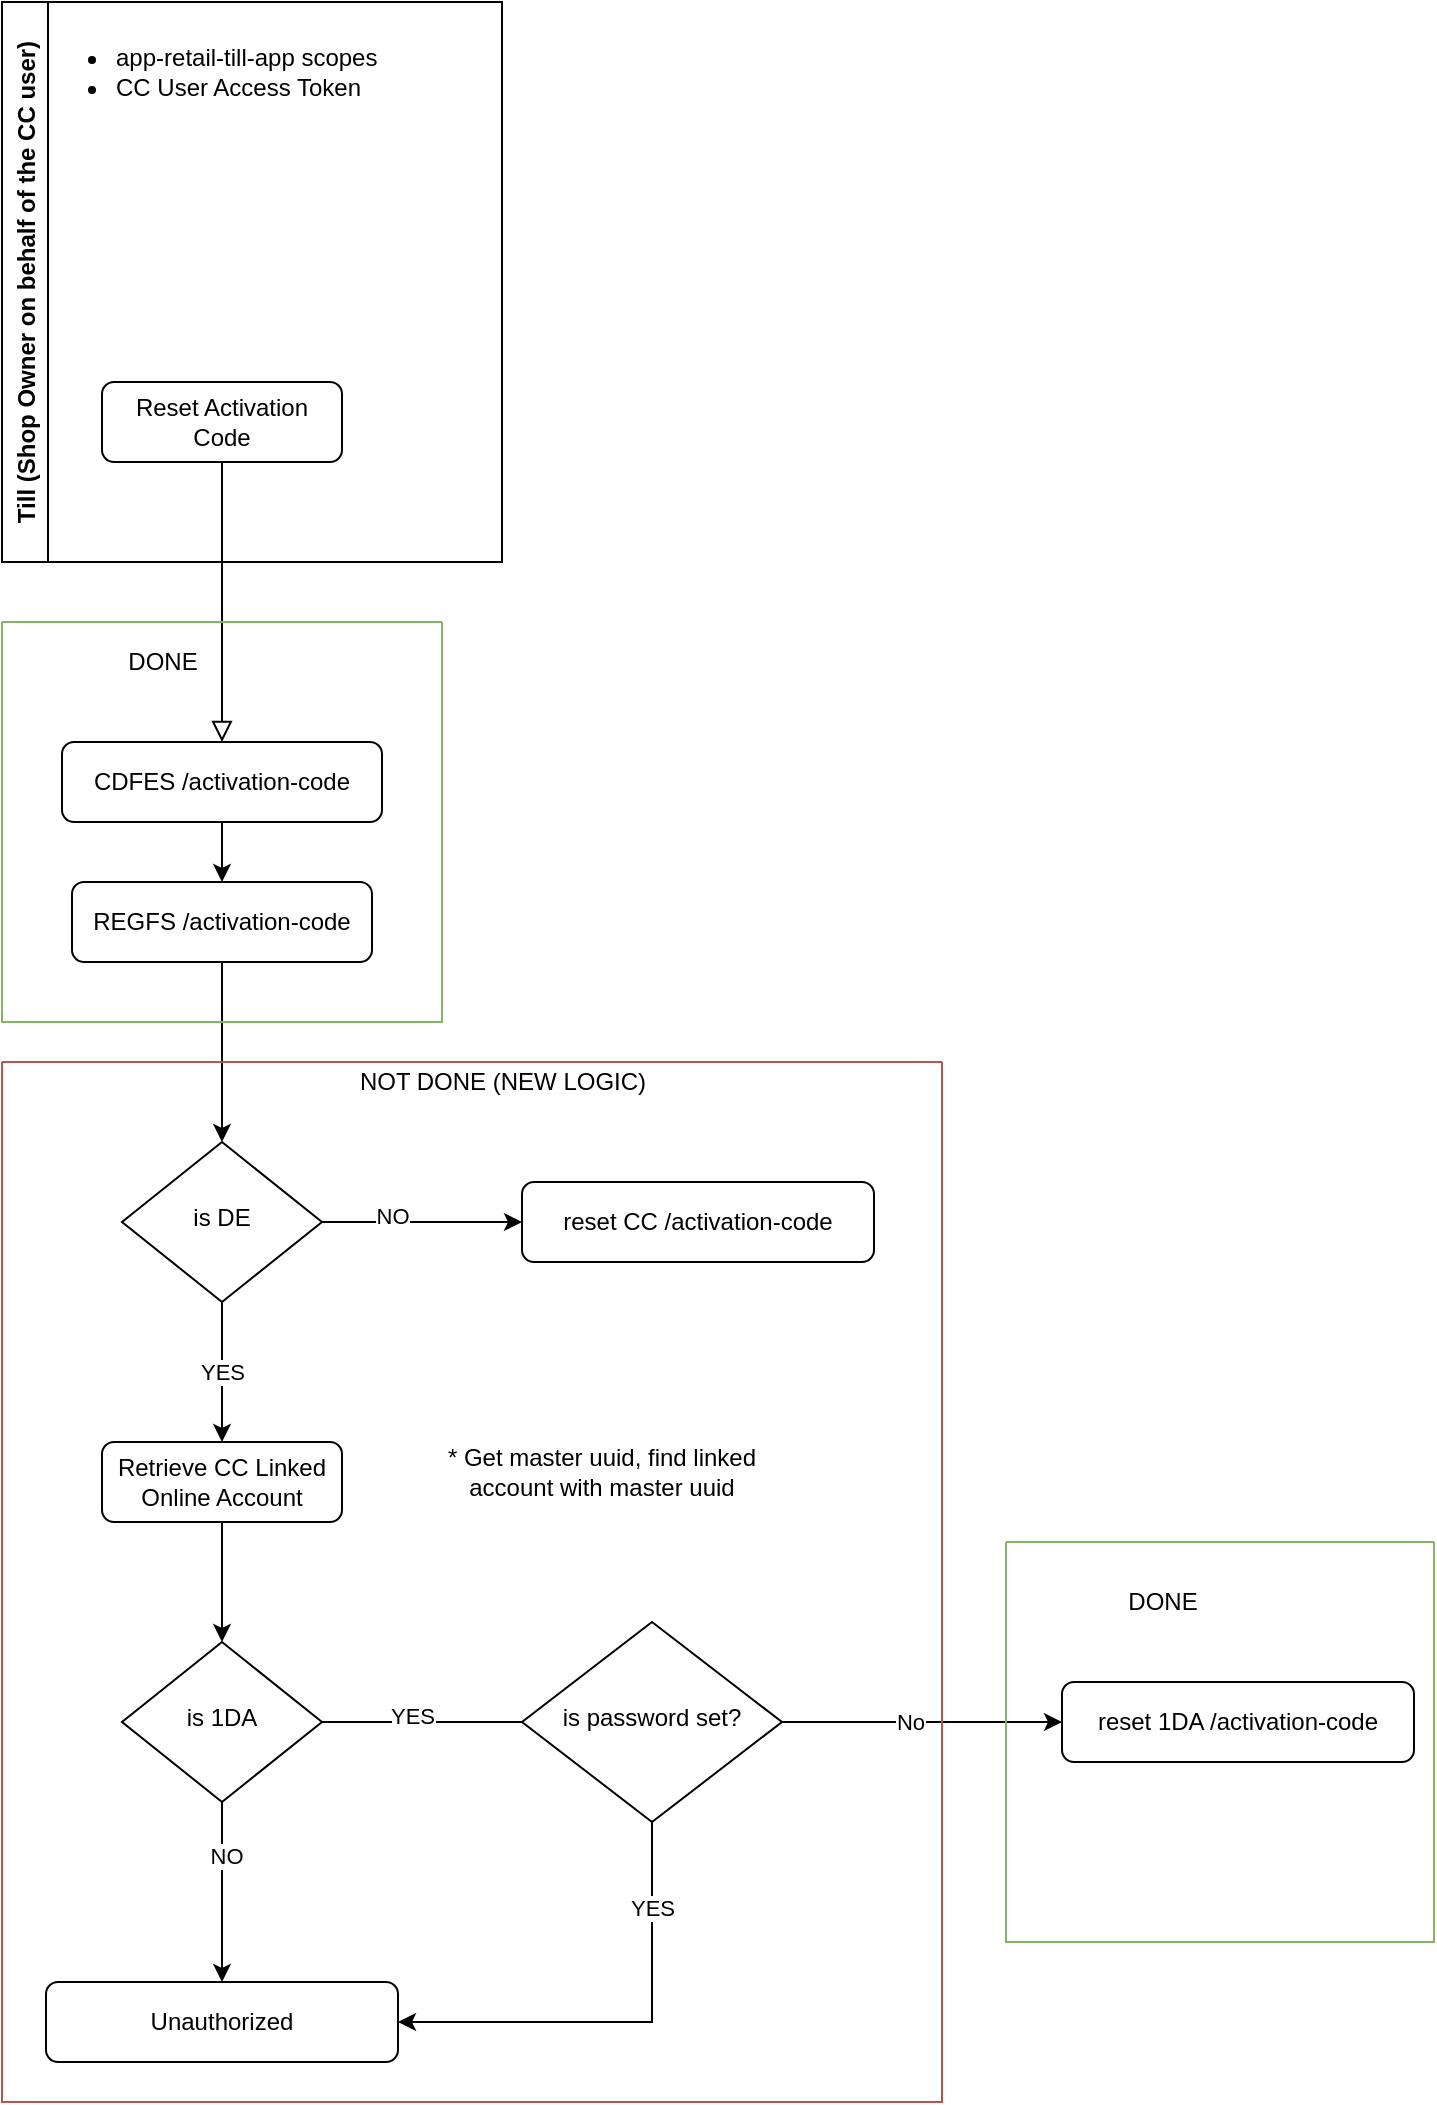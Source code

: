 <mxfile version="20.1.1" type="github">
  <diagram id="C5RBs43oDa-KdzZeNtuy" name="Page-1">
    <mxGraphModel dx="1234" dy="793" grid="1" gridSize="10" guides="1" tooltips="1" connect="1" arrows="1" fold="1" page="1" pageScale="1" pageWidth="827" pageHeight="1169" math="0" shadow="0">
      <root>
        <mxCell id="WIyWlLk6GJQsqaUBKTNV-0" />
        <mxCell id="WIyWlLk6GJQsqaUBKTNV-1" parent="WIyWlLk6GJQsqaUBKTNV-0" />
        <mxCell id="WIyWlLk6GJQsqaUBKTNV-2" value="" style="rounded=0;html=1;jettySize=auto;orthogonalLoop=1;fontSize=11;endArrow=block;endFill=0;endSize=8;strokeWidth=1;shadow=0;labelBackgroundColor=none;edgeStyle=orthogonalEdgeStyle;entryX=0.5;entryY=0;entryDx=0;entryDy=0;" parent="WIyWlLk6GJQsqaUBKTNV-1" source="WIyWlLk6GJQsqaUBKTNV-3" target="uQyaEm3ORcm0XCWfne_F-1" edge="1">
          <mxGeometry relative="1" as="geometry">
            <mxPoint x="171" y="360" as="targetPoint" />
          </mxGeometry>
        </mxCell>
        <mxCell id="uQyaEm3ORcm0XCWfne_F-12" style="edgeStyle=orthogonalEdgeStyle;rounded=0;orthogonalLoop=1;jettySize=auto;html=1;exitX=0.5;exitY=1;exitDx=0;exitDy=0;entryX=0.5;entryY=0;entryDx=0;entryDy=0;" edge="1" parent="WIyWlLk6GJQsqaUBKTNV-1" source="WIyWlLk6GJQsqaUBKTNV-7" target="uQyaEm3ORcm0XCWfne_F-8">
          <mxGeometry relative="1" as="geometry" />
        </mxCell>
        <mxCell id="WIyWlLk6GJQsqaUBKTNV-7" value="Retrieve CC Linked Online Account" style="rounded=1;whiteSpace=wrap;html=1;fontSize=12;glass=0;strokeWidth=1;shadow=0;" parent="WIyWlLk6GJQsqaUBKTNV-1" vertex="1">
          <mxGeometry x="111" y="730" width="120" height="40" as="geometry" />
        </mxCell>
        <mxCell id="uQyaEm3ORcm0XCWfne_F-6" style="edgeStyle=orthogonalEdgeStyle;rounded=0;orthogonalLoop=1;jettySize=auto;html=1;entryX=0;entryY=0.5;entryDx=0;entryDy=0;" edge="1" parent="WIyWlLk6GJQsqaUBKTNV-1" source="WIyWlLk6GJQsqaUBKTNV-10" target="WIyWlLk6GJQsqaUBKTNV-12">
          <mxGeometry relative="1" as="geometry" />
        </mxCell>
        <mxCell id="uQyaEm3ORcm0XCWfne_F-7" value="NO" style="edgeLabel;html=1;align=center;verticalAlign=middle;resizable=0;points=[];" vertex="1" connectable="0" parent="uQyaEm3ORcm0XCWfne_F-6">
          <mxGeometry x="-0.298" y="3" relative="1" as="geometry">
            <mxPoint as="offset" />
          </mxGeometry>
        </mxCell>
        <mxCell id="uQyaEm3ORcm0XCWfne_F-10" style="edgeStyle=orthogonalEdgeStyle;rounded=0;orthogonalLoop=1;jettySize=auto;html=1;exitX=0.5;exitY=1;exitDx=0;exitDy=0;" edge="1" parent="WIyWlLk6GJQsqaUBKTNV-1" source="WIyWlLk6GJQsqaUBKTNV-10" target="WIyWlLk6GJQsqaUBKTNV-7">
          <mxGeometry relative="1" as="geometry" />
        </mxCell>
        <mxCell id="uQyaEm3ORcm0XCWfne_F-20" value="YES" style="edgeLabel;html=1;align=center;verticalAlign=middle;resizable=0;points=[];" vertex="1" connectable="0" parent="uQyaEm3ORcm0XCWfne_F-10">
          <mxGeometry relative="1" as="geometry">
            <mxPoint as="offset" />
          </mxGeometry>
        </mxCell>
        <mxCell id="WIyWlLk6GJQsqaUBKTNV-10" value="is DE" style="rhombus;whiteSpace=wrap;html=1;shadow=0;fontFamily=Helvetica;fontSize=12;align=center;strokeWidth=1;spacing=6;spacingTop=-4;" parent="WIyWlLk6GJQsqaUBKTNV-1" vertex="1">
          <mxGeometry x="121" y="580" width="100" height="80" as="geometry" />
        </mxCell>
        <mxCell id="uQyaEm3ORcm0XCWfne_F-18" style="edgeStyle=orthogonalEdgeStyle;rounded=0;orthogonalLoop=1;jettySize=auto;html=1;exitX=0.5;exitY=1;exitDx=0;exitDy=0;entryX=0.5;entryY=0;entryDx=0;entryDy=0;" edge="1" parent="WIyWlLk6GJQsqaUBKTNV-1" source="WIyWlLk6GJQsqaUBKTNV-11" target="WIyWlLk6GJQsqaUBKTNV-10">
          <mxGeometry relative="1" as="geometry" />
        </mxCell>
        <mxCell id="uQyaEm3ORcm0XCWfne_F-0" value="Till (Shop Owner on behalf of the CC user)" style="swimlane;horizontal=0;" vertex="1" parent="WIyWlLk6GJQsqaUBKTNV-1">
          <mxGeometry x="61" y="10" width="250" height="280" as="geometry" />
        </mxCell>
        <mxCell id="WIyWlLk6GJQsqaUBKTNV-3" value="Reset Activation Code" style="rounded=1;whiteSpace=wrap;html=1;fontSize=12;glass=0;strokeWidth=1;shadow=0;" parent="uQyaEm3ORcm0XCWfne_F-0" vertex="1">
          <mxGeometry x="50" y="190" width="120" height="40" as="geometry" />
        </mxCell>
        <mxCell id="uQyaEm3ORcm0XCWfne_F-19" value="&lt;ul&gt;&lt;li style=&quot;&quot;&gt;app-retail-till-app scopes&lt;br&gt;&lt;/li&gt;&lt;li&gt;CC User Access Token&lt;/li&gt;&lt;/ul&gt;" style="text;html=1;align=left;verticalAlign=middle;resizable=0;points=[];autosize=1;strokeColor=none;fillColor=none;" vertex="1" parent="uQyaEm3ORcm0XCWfne_F-0">
          <mxGeometry x="15" width="190" height="70" as="geometry" />
        </mxCell>
        <mxCell id="uQyaEm3ORcm0XCWfne_F-13" style="edgeStyle=orthogonalEdgeStyle;rounded=0;orthogonalLoop=1;jettySize=auto;html=1;exitX=1;exitY=0.5;exitDx=0;exitDy=0;startArrow=none;" edge="1" parent="WIyWlLk6GJQsqaUBKTNV-1" source="uQyaEm3ORcm0XCWfne_F-22" target="uQyaEm3ORcm0XCWfne_F-11">
          <mxGeometry relative="1" as="geometry" />
        </mxCell>
        <mxCell id="uQyaEm3ORcm0XCWfne_F-25" value="No" style="edgeLabel;html=1;align=center;verticalAlign=middle;resizable=0;points=[];" vertex="1" connectable="0" parent="uQyaEm3ORcm0XCWfne_F-13">
          <mxGeometry x="-0.089" relative="1" as="geometry">
            <mxPoint as="offset" />
          </mxGeometry>
        </mxCell>
        <mxCell id="uQyaEm3ORcm0XCWfne_F-8" value="is 1DA" style="rhombus;whiteSpace=wrap;html=1;shadow=0;fontFamily=Helvetica;fontSize=12;align=center;strokeWidth=1;spacing=6;spacingTop=-4;" vertex="1" parent="WIyWlLk6GJQsqaUBKTNV-1">
          <mxGeometry x="121" y="830" width="100" height="80" as="geometry" />
        </mxCell>
        <mxCell id="uQyaEm3ORcm0XCWfne_F-15" value="Unauthorized" style="rounded=1;whiteSpace=wrap;html=1;fontSize=12;glass=0;strokeWidth=1;shadow=0;" vertex="1" parent="WIyWlLk6GJQsqaUBKTNV-1">
          <mxGeometry x="83" y="1000" width="176" height="40" as="geometry" />
        </mxCell>
        <mxCell id="uQyaEm3ORcm0XCWfne_F-16" style="edgeStyle=orthogonalEdgeStyle;rounded=0;orthogonalLoop=1;jettySize=auto;html=1;exitX=0.5;exitY=1;exitDx=0;exitDy=0;entryX=0.5;entryY=0;entryDx=0;entryDy=0;" edge="1" parent="WIyWlLk6GJQsqaUBKTNV-1" source="uQyaEm3ORcm0XCWfne_F-8" target="uQyaEm3ORcm0XCWfne_F-15">
          <mxGeometry relative="1" as="geometry" />
        </mxCell>
        <mxCell id="uQyaEm3ORcm0XCWfne_F-17" value="NO" style="edgeLabel;html=1;align=center;verticalAlign=middle;resizable=0;points=[];" vertex="1" connectable="0" parent="uQyaEm3ORcm0XCWfne_F-16">
          <mxGeometry x="-0.4" y="2" relative="1" as="geometry">
            <mxPoint as="offset" />
          </mxGeometry>
        </mxCell>
        <mxCell id="uQyaEm3ORcm0XCWfne_F-26" style="edgeStyle=orthogonalEdgeStyle;rounded=0;orthogonalLoop=1;jettySize=auto;html=1;exitX=0.5;exitY=1;exitDx=0;exitDy=0;entryX=1;entryY=0.5;entryDx=0;entryDy=0;" edge="1" parent="WIyWlLk6GJQsqaUBKTNV-1" source="uQyaEm3ORcm0XCWfne_F-22" target="uQyaEm3ORcm0XCWfne_F-15">
          <mxGeometry relative="1" as="geometry" />
        </mxCell>
        <mxCell id="uQyaEm3ORcm0XCWfne_F-27" value="YES" style="edgeLabel;html=1;align=center;verticalAlign=middle;resizable=0;points=[];" vertex="1" connectable="0" parent="uQyaEm3ORcm0XCWfne_F-26">
          <mxGeometry x="-0.621" relative="1" as="geometry">
            <mxPoint as="offset" />
          </mxGeometry>
        </mxCell>
        <mxCell id="uQyaEm3ORcm0XCWfne_F-22" value="is password set?" style="rhombus;whiteSpace=wrap;html=1;shadow=0;fontFamily=Helvetica;fontSize=12;align=center;strokeWidth=1;spacing=6;spacingTop=-4;" vertex="1" parent="WIyWlLk6GJQsqaUBKTNV-1">
          <mxGeometry x="321" y="820" width="130" height="100" as="geometry" />
        </mxCell>
        <mxCell id="uQyaEm3ORcm0XCWfne_F-23" value="" style="edgeStyle=orthogonalEdgeStyle;rounded=0;orthogonalLoop=1;jettySize=auto;html=1;exitX=1;exitY=0.5;exitDx=0;exitDy=0;endArrow=none;" edge="1" parent="WIyWlLk6GJQsqaUBKTNV-1" source="uQyaEm3ORcm0XCWfne_F-8" target="uQyaEm3ORcm0XCWfne_F-22">
          <mxGeometry relative="1" as="geometry">
            <mxPoint x="221" y="870" as="sourcePoint" />
            <mxPoint x="541" y="870" as="targetPoint" />
          </mxGeometry>
        </mxCell>
        <mxCell id="uQyaEm3ORcm0XCWfne_F-47" value="YES" style="edgeLabel;html=1;align=center;verticalAlign=middle;resizable=0;points=[];" vertex="1" connectable="0" parent="uQyaEm3ORcm0XCWfne_F-23">
          <mxGeometry x="-0.1" y="3" relative="1" as="geometry">
            <mxPoint as="offset" />
          </mxGeometry>
        </mxCell>
        <mxCell id="uQyaEm3ORcm0XCWfne_F-32" value="" style="swimlane;startSize=0;fillColor=#D5E8D4;strokeColor=#82b366;" vertex="1" parent="WIyWlLk6GJQsqaUBKTNV-1">
          <mxGeometry x="563" y="780" width="214" height="200" as="geometry" />
        </mxCell>
        <mxCell id="uQyaEm3ORcm0XCWfne_F-11" value="reset 1DA /activation-code" style="rounded=1;whiteSpace=wrap;html=1;fontSize=12;glass=0;strokeWidth=1;shadow=0;" vertex="1" parent="uQyaEm3ORcm0XCWfne_F-32">
          <mxGeometry x="28" y="70" width="176" height="40" as="geometry" />
        </mxCell>
        <mxCell id="uQyaEm3ORcm0XCWfne_F-34" value="" style="swimlane;startSize=0;fillColor=#f8cecc;strokeColor=#b85450;" vertex="1" parent="WIyWlLk6GJQsqaUBKTNV-1">
          <mxGeometry x="61" y="540" width="470" height="520" as="geometry" />
        </mxCell>
        <mxCell id="WIyWlLk6GJQsqaUBKTNV-12" value="reset CC /activation-code" style="rounded=1;whiteSpace=wrap;html=1;fontSize=12;glass=0;strokeWidth=1;shadow=0;" parent="uQyaEm3ORcm0XCWfne_F-34" vertex="1">
          <mxGeometry x="260" y="60" width="176" height="40" as="geometry" />
        </mxCell>
        <mxCell id="uQyaEm3ORcm0XCWfne_F-46" value="* Get master uuid, find linked account with master uuid" style="text;html=1;strokeColor=none;fillColor=none;align=center;verticalAlign=middle;whiteSpace=wrap;rounded=0;shadow=1;" vertex="1" parent="uQyaEm3ORcm0XCWfne_F-34">
          <mxGeometry x="205" y="190" width="190" height="30" as="geometry" />
        </mxCell>
        <mxCell id="uQyaEm3ORcm0XCWfne_F-35" value="DONE" style="text;html=1;align=center;verticalAlign=middle;resizable=0;points=[];autosize=1;strokeColor=none;fillColor=none;" vertex="1" parent="WIyWlLk6GJQsqaUBKTNV-1">
          <mxGeometry x="611" y="795" width="60" height="30" as="geometry" />
        </mxCell>
        <mxCell id="uQyaEm3ORcm0XCWfne_F-36" value="NOT DONE (NEW LOGIC)" style="text;html=1;align=center;verticalAlign=middle;resizable=0;points=[];autosize=1;strokeColor=none;fillColor=none;" vertex="1" parent="WIyWlLk6GJQsqaUBKTNV-1">
          <mxGeometry x="226" y="535" width="170" height="30" as="geometry" />
        </mxCell>
        <mxCell id="uQyaEm3ORcm0XCWfne_F-41" value="" style="swimlane;startSize=0;fillColor=#d5e8d4;strokeColor=#82b366;" vertex="1" parent="WIyWlLk6GJQsqaUBKTNV-1">
          <mxGeometry x="61" y="320" width="220" height="200" as="geometry" />
        </mxCell>
        <mxCell id="WIyWlLk6GJQsqaUBKTNV-11" value="REGFS&amp;nbsp;/activation-code" style="rounded=1;whiteSpace=wrap;html=1;fontSize=12;glass=0;strokeWidth=1;shadow=0;" parent="uQyaEm3ORcm0XCWfne_F-41" vertex="1">
          <mxGeometry x="35" y="130" width="150" height="40" as="geometry" />
        </mxCell>
        <mxCell id="uQyaEm3ORcm0XCWfne_F-1" value="CDFES /activation-code" style="rounded=1;whiteSpace=wrap;html=1;fontSize=12;glass=0;strokeWidth=1;shadow=0;" vertex="1" parent="uQyaEm3ORcm0XCWfne_F-41">
          <mxGeometry x="30" y="60" width="160" height="40" as="geometry" />
        </mxCell>
        <mxCell id="uQyaEm3ORcm0XCWfne_F-5" value="" style="edgeStyle=orthogonalEdgeStyle;rounded=0;orthogonalLoop=1;jettySize=auto;html=1;" edge="1" parent="uQyaEm3ORcm0XCWfne_F-41" source="uQyaEm3ORcm0XCWfne_F-1" target="WIyWlLk6GJQsqaUBKTNV-11">
          <mxGeometry relative="1" as="geometry" />
        </mxCell>
        <mxCell id="uQyaEm3ORcm0XCWfne_F-42" value="DONE" style="text;html=1;align=center;verticalAlign=middle;resizable=0;points=[];autosize=1;strokeColor=none;fillColor=none;" vertex="1" parent="WIyWlLk6GJQsqaUBKTNV-1">
          <mxGeometry x="111" y="325" width="60" height="30" as="geometry" />
        </mxCell>
      </root>
    </mxGraphModel>
  </diagram>
</mxfile>
